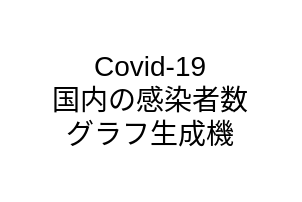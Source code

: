 <mxfile>
    <diagram id="p_q9v_XLkqUl_R2tuLGa" name="ページ1">
        <mxGraphModel dx="252" dy="396" grid="1" gridSize="10" guides="1" tooltips="1" connect="1" arrows="1" fold="1" page="1" pageScale="1" pageWidth="827" pageHeight="1169" math="0" shadow="0">
            <root>
                <mxCell id="0"/>
                <mxCell id="1" parent="0"/>
                <mxCell id="2" value="&lt;font style=&quot;font-size: 14px&quot;&gt;Covid-19&lt;br&gt;国内の感染者数&lt;br&gt;グラフ生成機&lt;/font&gt;" style="text;html=1;strokeColor=none;fillColor=none;align=center;verticalAlign=middle;whiteSpace=wrap;rounded=0;" parent="1" vertex="1">
                    <mxGeometry x="10" y="10" width="150" height="100" as="geometry"/>
                </mxCell>
            </root>
        </mxGraphModel>
    </diagram>
    <diagram id="JshPVX7yQhwEe5TZCu0c" name="データ整理">
        <mxGraphModel dx="813" dy="679" grid="1" gridSize="10" guides="1" tooltips="1" connect="1" arrows="1" fold="1" page="1" pageScale="1" pageWidth="827" pageHeight="1169" math="0" shadow="0">
            <root>
                <mxCell id="arxzKorrRP9NPytaZu-A-0"/>
                <mxCell id="arxzKorrRP9NPytaZu-A-1" parent="arxzKorrRP9NPytaZu-A-0"/>
                <mxCell id="nk3xfLBwepENds5Rmdrb-28" value="" style="rounded=1;whiteSpace=wrap;html=1;" vertex="1" parent="arxzKorrRP9NPytaZu-A-1">
                    <mxGeometry x="294" y="670" width="120" height="60" as="geometry"/>
                </mxCell>
                <mxCell id="nk3xfLBwepENds5Rmdrb-9" style="edgeStyle=orthogonalEdgeStyle;rounded=0;orthogonalLoop=1;jettySize=auto;html=1;" edge="1" parent="arxzKorrRP9NPytaZu-A-1" source="nk3xfLBwepENds5Rmdrb-1" target="nk3xfLBwepENds5Rmdrb-5">
                    <mxGeometry relative="1" as="geometry">
                        <Array as="points">
                            <mxPoint x="340" y="220"/>
                            <mxPoint x="340" y="220"/>
                        </Array>
                    </mxGeometry>
                </mxCell>
                <mxCell id="nk3xfLBwepENds5Rmdrb-1" value="get_data" style="swimlane;fontStyle=0;childLayout=stackLayout;horizontal=1;startSize=26;horizontalStack=0;resizeParent=1;resizeParentMax=0;resizeLast=0;collapsible=1;marginBottom=0;" vertex="1" parent="arxzKorrRP9NPytaZu-A-1">
                    <mxGeometry x="270" y="90" width="140" height="80" as="geometry"/>
                </mxCell>
                <mxCell id="nk3xfLBwepENds5Rmdrb-2" value="感染者数のデータ取得&#10;&#10;取得したデータの保存" style="text;strokeColor=none;fillColor=none;align=left;verticalAlign=top;spacingLeft=4;spacingRight=4;overflow=hidden;rotatable=0;points=[[0,0.5],[1,0.5]];portConstraint=eastwest;" vertex="1" parent="nk3xfLBwepENds5Rmdrb-1">
                    <mxGeometry y="26" width="140" height="54" as="geometry"/>
                </mxCell>
                <mxCell id="nk3xfLBwepENds5Rmdrb-14" style="edgeStyle=orthogonalEdgeStyle;rounded=0;orthogonalLoop=1;jettySize=auto;html=1;" edge="1" parent="arxzKorrRP9NPytaZu-A-1" source="nk3xfLBwepENds5Rmdrb-5" target="nk3xfLBwepENds5Rmdrb-10">
                    <mxGeometry relative="1" as="geometry"/>
                </mxCell>
                <mxCell id="nk3xfLBwepENds5Rmdrb-5" value="make_dataframe" style="swimlane;fontStyle=0;childLayout=stackLayout;horizontal=1;startSize=26;horizontalStack=0;resizeParent=1;resizeParentMax=0;resizeLast=0;collapsible=1;marginBottom=0;" vertex="1" parent="arxzKorrRP9NPytaZu-A-1">
                    <mxGeometry x="270" y="240" width="160" height="104" as="geometry"/>
                </mxCell>
                <mxCell id="nk3xfLBwepENds5Rmdrb-6" value="取得したデータの読み込み" style="text;strokeColor=none;fillColor=none;align=left;verticalAlign=top;spacingLeft=4;spacingRight=4;overflow=hidden;rotatable=0;points=[[0,0.5],[1,0.5]];portConstraint=eastwest;" vertex="1" parent="nk3xfLBwepENds5Rmdrb-5">
                    <mxGeometry y="26" width="160" height="26" as="geometry"/>
                </mxCell>
                <mxCell id="nk3xfLBwepENds5Rmdrb-7" value="Pandasで表を作成" style="text;strokeColor=none;fillColor=none;align=left;verticalAlign=top;spacingLeft=4;spacingRight=4;overflow=hidden;rotatable=0;points=[[0,0.5],[1,0.5]];portConstraint=eastwest;" vertex="1" parent="nk3xfLBwepENds5Rmdrb-5">
                    <mxGeometry y="52" width="160" height="26" as="geometry"/>
                </mxCell>
                <mxCell id="nk3xfLBwepENds5Rmdrb-8" value="表を返す" style="text;strokeColor=none;fillColor=none;align=left;verticalAlign=top;spacingLeft=4;spacingRight=4;overflow=hidden;rotatable=0;points=[[0,0.5],[1,0.5]];portConstraint=eastwest;" vertex="1" parent="nk3xfLBwepENds5Rmdrb-5">
                    <mxGeometry y="78" width="160" height="26" as="geometry"/>
                </mxCell>
                <mxCell id="nk3xfLBwepENds5Rmdrb-19" style="edgeStyle=orthogonalEdgeStyle;rounded=0;orthogonalLoop=1;jettySize=auto;html=1;" edge="1" parent="arxzKorrRP9NPytaZu-A-1" source="nk3xfLBwepENds5Rmdrb-10" target="nk3xfLBwepENds5Rmdrb-15">
                    <mxGeometry relative="1" as="geometry"/>
                </mxCell>
                <mxCell id="nk3xfLBwepENds5Rmdrb-24" style="edgeStyle=orthogonalEdgeStyle;rounded=0;orthogonalLoop=1;jettySize=auto;html=1;entryX=0.5;entryY=0;entryDx=0;entryDy=0;" edge="1" parent="arxzKorrRP9NPytaZu-A-1" source="nk3xfLBwepENds5Rmdrb-10" target="nk3xfLBwepENds5Rmdrb-20">
                    <mxGeometry relative="1" as="geometry"/>
                </mxCell>
                <mxCell id="nk3xfLBwepENds5Rmdrb-10" value="pick_dataframe" style="swimlane;fontStyle=0;childLayout=stackLayout;horizontal=1;startSize=26;horizontalStack=0;resizeParent=1;resizeParentMax=0;resizeLast=0;collapsible=1;marginBottom=0;" vertex="1" parent="arxzKorrRP9NPytaZu-A-1">
                    <mxGeometry x="270" y="420" width="160" height="80" as="geometry"/>
                </mxCell>
                <mxCell id="nk3xfLBwepENds5Rmdrb-11" value="'ALLを取り出す'" style="text;strokeColor=none;fillColor=none;align=left;verticalAlign=top;spacingLeft=4;spacingRight=4;overflow=hidden;rotatable=0;points=[[0,0.5],[1,0.5]];portConstraint=eastwest;" vertex="1" parent="nk3xfLBwepENds5Rmdrb-10">
                    <mxGeometry y="26" width="160" height="26" as="geometry"/>
                </mxCell>
                <mxCell id="nk3xfLBwepENds5Rmdrb-12" value="DataFrame(整列後)を返す" style="text;strokeColor=none;fillColor=none;align=left;verticalAlign=top;spacingLeft=4;spacingRight=4;overflow=hidden;rotatable=0;points=[[0,0.5],[1,0.5]];portConstraint=eastwest;" vertex="1" parent="nk3xfLBwepENds5Rmdrb-10">
                    <mxGeometry y="52" width="160" height="28" as="geometry"/>
                </mxCell>
                <mxCell id="nk3xfLBwepENds5Rmdrb-15" value="wirte_dataframe" style="swimlane;fontStyle=0;childLayout=stackLayout;horizontal=1;startSize=26;horizontalStack=0;resizeParent=1;resizeParentMax=0;resizeLast=0;collapsible=1;marginBottom=0;" vertex="1" parent="arxzKorrRP9NPytaZu-A-1">
                    <mxGeometry x="540" y="550" width="160" height="104" as="geometry"/>
                </mxCell>
                <mxCell id="nk3xfLBwepENds5Rmdrb-16" value="Dataframeを書き出す" style="text;strokeColor=none;fillColor=none;align=left;verticalAlign=top;spacingLeft=4;spacingRight=4;overflow=hidden;rotatable=0;points=[[0,0.5],[1,0.5]];portConstraint=eastwest;" vertex="1" parent="nk3xfLBwepENds5Rmdrb-15">
                    <mxGeometry y="26" width="160" height="26" as="geometry"/>
                </mxCell>
                <mxCell id="nk3xfLBwepENds5Rmdrb-17" value="タイトルとか追加" style="text;strokeColor=none;fillColor=none;align=left;verticalAlign=top;spacingLeft=4;spacingRight=4;overflow=hidden;rotatable=0;points=[[0,0.5],[1,0.5]];portConstraint=eastwest;" vertex="1" parent="nk3xfLBwepENds5Rmdrb-15">
                    <mxGeometry y="52" width="160" height="26" as="geometry"/>
                </mxCell>
                <mxCell id="nk3xfLBwepENds5Rmdrb-18" value="返り値なし" style="text;strokeColor=none;fillColor=none;align=left;verticalAlign=top;spacingLeft=4;spacingRight=4;overflow=hidden;rotatable=0;points=[[0,0.5],[1,0.5]];portConstraint=eastwest;" vertex="1" parent="nk3xfLBwepENds5Rmdrb-15">
                    <mxGeometry y="78" width="160" height="26" as="geometry"/>
                </mxCell>
                <mxCell id="nk3xfLBwepENds5Rmdrb-26" style="edgeStyle=orthogonalEdgeStyle;rounded=0;orthogonalLoop=1;jettySize=auto;html=1;" edge="1" parent="arxzKorrRP9NPytaZu-A-1" source="nk3xfLBwepENds5Rmdrb-20">
                    <mxGeometry relative="1" as="geometry">
                        <mxPoint x="350" y="670" as="targetPoint"/>
                    </mxGeometry>
                </mxCell>
                <mxCell id="nk3xfLBwepENds5Rmdrb-20" value="make_processdata" style="swimlane;fontStyle=0;childLayout=stackLayout;horizontal=1;startSize=26;horizontalStack=0;resizeParent=1;resizeParentMax=0;resizeLast=0;collapsible=1;marginBottom=0;" vertex="1" parent="arxzKorrRP9NPytaZu-A-1">
                    <mxGeometry x="270" y="550" width="160" height="86" as="geometry"/>
                </mxCell>
                <mxCell id="nk3xfLBwepENds5Rmdrb-21" value="Dataframeから日時と感染者&#10;に分ける" style="text;strokeColor=none;fillColor=none;align=left;verticalAlign=top;spacingLeft=4;spacingRight=4;overflow=hidden;rotatable=0;points=[[0,0.5],[1,0.5]];portConstraint=eastwest;" vertex="1" parent="nk3xfLBwepENds5Rmdrb-20">
                    <mxGeometry y="26" width="160" height="34" as="geometry"/>
                </mxCell>
                <mxCell id="nk3xfLBwepENds5Rmdrb-23" value="各データを返す" style="text;strokeColor=none;fillColor=none;align=left;verticalAlign=top;spacingLeft=4;spacingRight=4;overflow=hidden;rotatable=0;points=[[0,0.5],[1,0.5]];portConstraint=eastwest;" vertex="1" parent="nk3xfLBwepENds5Rmdrb-20">
                    <mxGeometry y="60" width="160" height="26" as="geometry"/>
                </mxCell>
                <mxCell id="nk3xfLBwepENds5Rmdrb-27" value="次の関数に渡す" style="text;html=1;strokeColor=none;fillColor=none;align=center;verticalAlign=middle;whiteSpace=wrap;rounded=0;" vertex="1" parent="arxzKorrRP9NPytaZu-A-1">
                    <mxGeometry x="304" y="690" width="100" height="20" as="geometry"/>
                </mxCell>
            </root>
        </mxGraphModel>
    </diagram>
</mxfile>